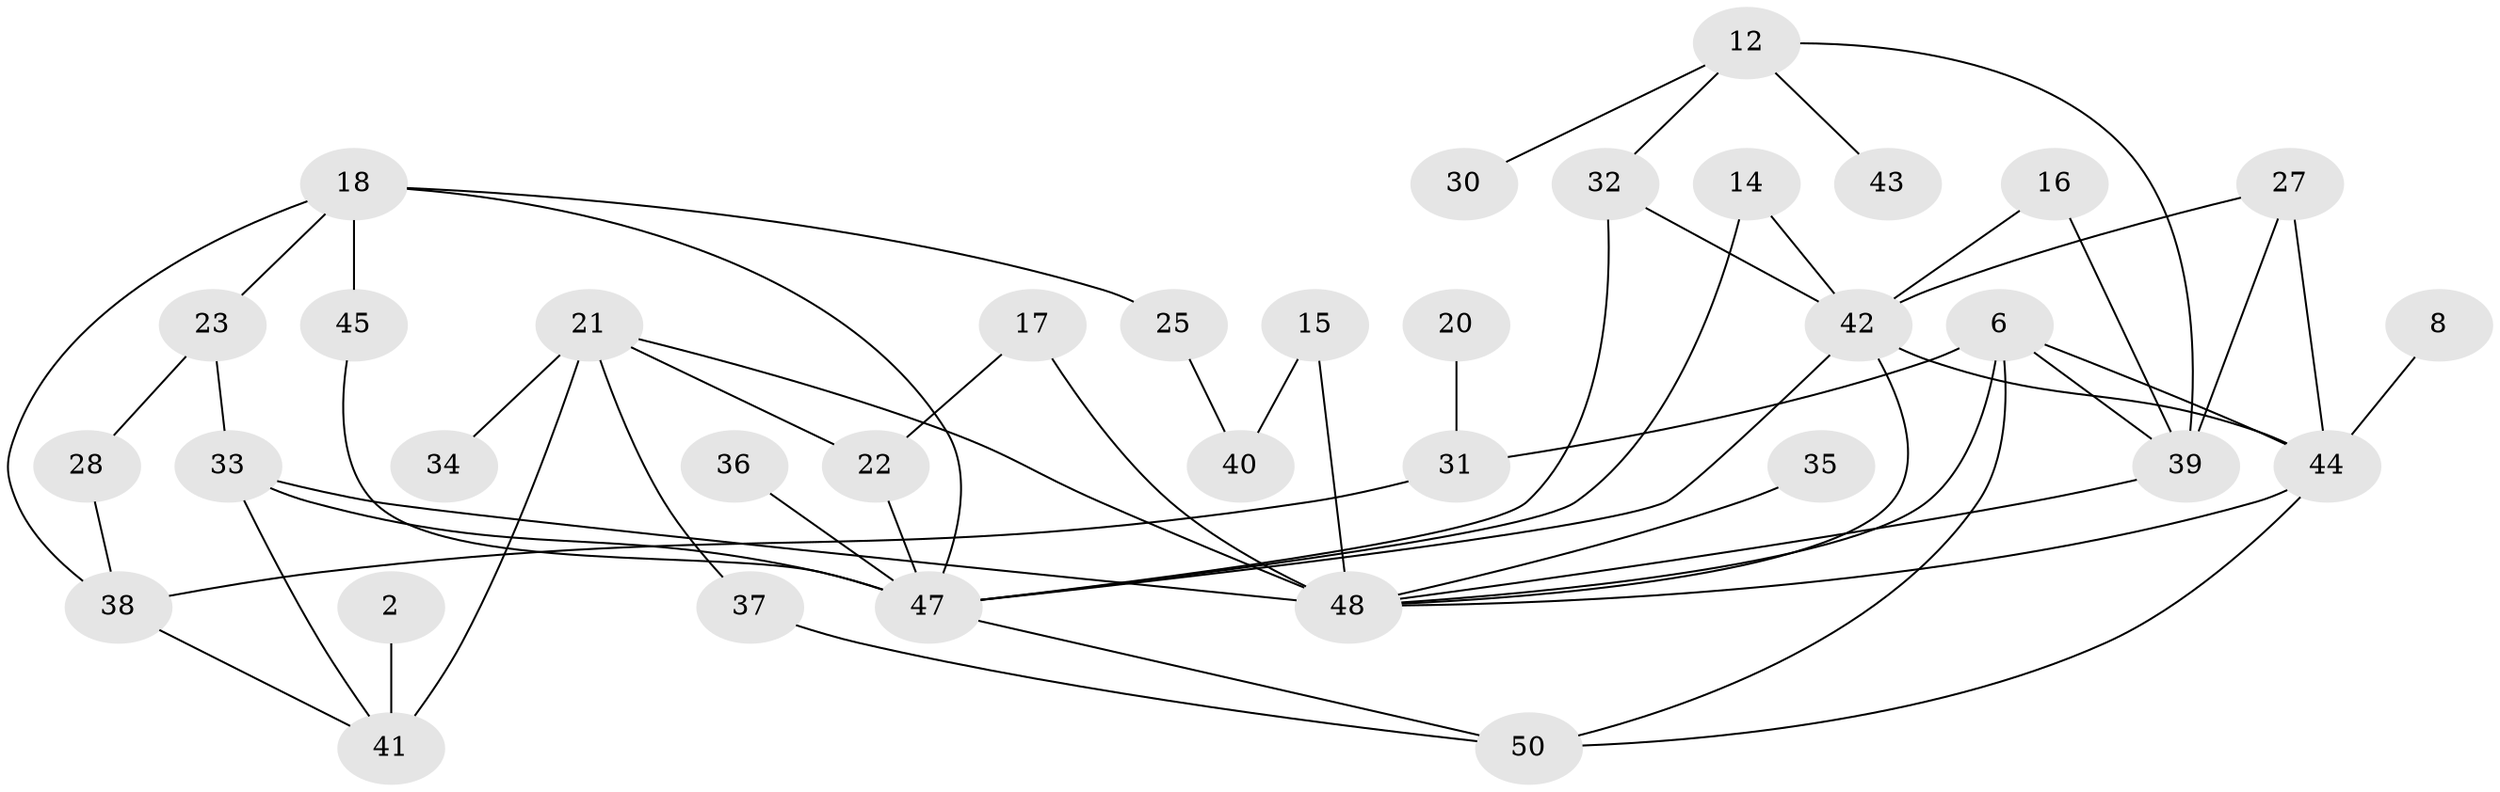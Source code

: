 // original degree distribution, {2: 0.336, 0: 0.104, 3: 0.232, 6: 0.024, 1: 0.168, 4: 0.104, 5: 0.032}
// Generated by graph-tools (version 1.1) at 2025/35/03/04/25 23:35:44]
// undirected, 35 vertices, 56 edges
graph export_dot {
  node [color=gray90,style=filled];
  2;
  6;
  8;
  12;
  14;
  15;
  16;
  17;
  18;
  20;
  21;
  22;
  23;
  25;
  27;
  28;
  30;
  31;
  32;
  33;
  34;
  35;
  36;
  37;
  38;
  39;
  40;
  41;
  42;
  43;
  44;
  45;
  47;
  48;
  50;
  2 -- 41 [weight=1.0];
  6 -- 31 [weight=2.0];
  6 -- 39 [weight=1.0];
  6 -- 44 [weight=1.0];
  6 -- 48 [weight=1.0];
  6 -- 50 [weight=1.0];
  8 -- 44 [weight=1.0];
  12 -- 30 [weight=1.0];
  12 -- 32 [weight=1.0];
  12 -- 39 [weight=1.0];
  12 -- 43 [weight=1.0];
  14 -- 42 [weight=1.0];
  14 -- 47 [weight=2.0];
  15 -- 40 [weight=1.0];
  15 -- 48 [weight=1.0];
  16 -- 39 [weight=1.0];
  16 -- 42 [weight=1.0];
  17 -- 22 [weight=1.0];
  17 -- 48 [weight=3.0];
  18 -- 23 [weight=1.0];
  18 -- 25 [weight=1.0];
  18 -- 38 [weight=1.0];
  18 -- 45 [weight=1.0];
  18 -- 47 [weight=1.0];
  20 -- 31 [weight=1.0];
  21 -- 22 [weight=1.0];
  21 -- 34 [weight=1.0];
  21 -- 37 [weight=1.0];
  21 -- 41 [weight=2.0];
  21 -- 48 [weight=1.0];
  22 -- 47 [weight=1.0];
  23 -- 28 [weight=1.0];
  23 -- 33 [weight=1.0];
  25 -- 40 [weight=1.0];
  27 -- 39 [weight=1.0];
  27 -- 42 [weight=1.0];
  27 -- 44 [weight=1.0];
  28 -- 38 [weight=1.0];
  31 -- 38 [weight=1.0];
  32 -- 42 [weight=1.0];
  32 -- 47 [weight=1.0];
  33 -- 41 [weight=1.0];
  33 -- 47 [weight=3.0];
  33 -- 48 [weight=2.0];
  35 -- 48 [weight=1.0];
  36 -- 47 [weight=1.0];
  37 -- 50 [weight=1.0];
  38 -- 41 [weight=1.0];
  39 -- 48 [weight=1.0];
  42 -- 44 [weight=1.0];
  42 -- 47 [weight=1.0];
  42 -- 48 [weight=2.0];
  44 -- 48 [weight=1.0];
  44 -- 50 [weight=1.0];
  45 -- 47 [weight=1.0];
  47 -- 50 [weight=1.0];
}
